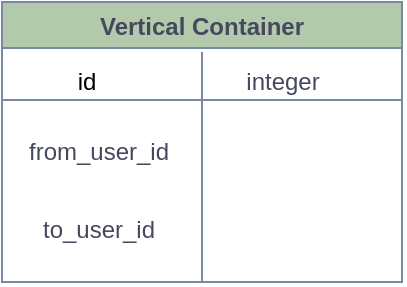 <mxfile version="18.0.7" type="github">
  <diagram id="C5RBs43oDa-KdzZeNtuy" name="Page-1">
    <mxGraphModel dx="1422" dy="762" grid="1" gridSize="10" guides="1" tooltips="1" connect="1" arrows="1" fold="1" page="1" pageScale="1" pageWidth="827" pageHeight="1169" math="0" shadow="0">
      <root>
        <mxCell id="WIyWlLk6GJQsqaUBKTNV-0" />
        <mxCell id="WIyWlLk6GJQsqaUBKTNV-1" parent="WIyWlLk6GJQsqaUBKTNV-0" />
        <mxCell id="fGTzXH84DOOtUZYfCesN-73" value="Vertical Container" style="swimlane;fillColor=#B2C9AB;strokeColor=#788AA3;fontColor=#46495D;" vertex="1" parent="WIyWlLk6GJQsqaUBKTNV-1">
          <mxGeometry x="80" y="80" width="200" height="140" as="geometry" />
        </mxCell>
        <mxCell id="fGTzXH84DOOtUZYfCesN-74" value="" style="endArrow=none;html=1;rounded=0;strokeColor=#788AA3;fontColor=#46495D;" edge="1" parent="fGTzXH84DOOtUZYfCesN-73">
          <mxGeometry width="50" height="50" relative="1" as="geometry">
            <mxPoint y="49" as="sourcePoint" />
            <mxPoint x="200" y="49" as="targetPoint" />
          </mxGeometry>
        </mxCell>
        <mxCell id="fGTzXH84DOOtUZYfCesN-79" value="to_user_id" style="text;html=1;align=center;verticalAlign=middle;resizable=0;points=[];autosize=1;strokeColor=none;fillColor=none;fontColor=#46495D;" vertex="1" parent="fGTzXH84DOOtUZYfCesN-73">
          <mxGeometry x="13" y="104" width="70" height="20" as="geometry" />
        </mxCell>
        <mxCell id="fGTzXH84DOOtUZYfCesN-75" value="" style="endArrow=none;html=1;rounded=0;strokeColor=#788AA3;fontColor=#46495D;" edge="1" parent="WIyWlLk6GJQsqaUBKTNV-1">
          <mxGeometry width="50" height="50" relative="1" as="geometry">
            <mxPoint x="180" y="220" as="sourcePoint" />
            <mxPoint x="180" y="105" as="targetPoint" />
          </mxGeometry>
        </mxCell>
        <mxCell id="fGTzXH84DOOtUZYfCesN-76" value="id" style="text;html=1;align=center;verticalAlign=middle;resizable=0;points=[];autosize=1;strokeWidth=2;" vertex="1" parent="WIyWlLk6GJQsqaUBKTNV-1">
          <mxGeometry x="112" y="110" width="20" height="20" as="geometry" />
        </mxCell>
        <mxCell id="fGTzXH84DOOtUZYfCesN-77" value="integer" style="text;html=1;align=center;verticalAlign=middle;resizable=0;points=[];autosize=1;strokeColor=none;fillColor=none;fontColor=#46495D;" vertex="1" parent="WIyWlLk6GJQsqaUBKTNV-1">
          <mxGeometry x="195" y="110" width="50" height="20" as="geometry" />
        </mxCell>
        <mxCell id="fGTzXH84DOOtUZYfCesN-78" value="from_user_id" style="text;html=1;align=center;verticalAlign=middle;resizable=0;points=[];autosize=1;strokeColor=none;fillColor=none;fontColor=#46495D;" vertex="1" parent="WIyWlLk6GJQsqaUBKTNV-1">
          <mxGeometry x="83" y="145" width="90" height="20" as="geometry" />
        </mxCell>
      </root>
    </mxGraphModel>
  </diagram>
</mxfile>

